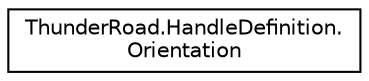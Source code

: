 digraph "Graphical Class Hierarchy"
{
 // LATEX_PDF_SIZE
  edge [fontname="Helvetica",fontsize="10",labelfontname="Helvetica",labelfontsize="10"];
  node [fontname="Helvetica",fontsize="10",shape=record];
  rankdir="LR";
  Node0 [label="ThunderRoad.HandleDefinition.\lOrientation",height=0.2,width=0.4,color="black", fillcolor="white", style="filled",URL="$class_thunder_road_1_1_handle_definition_1_1_orientation.html",tooltip="Class Orientation."];
}
